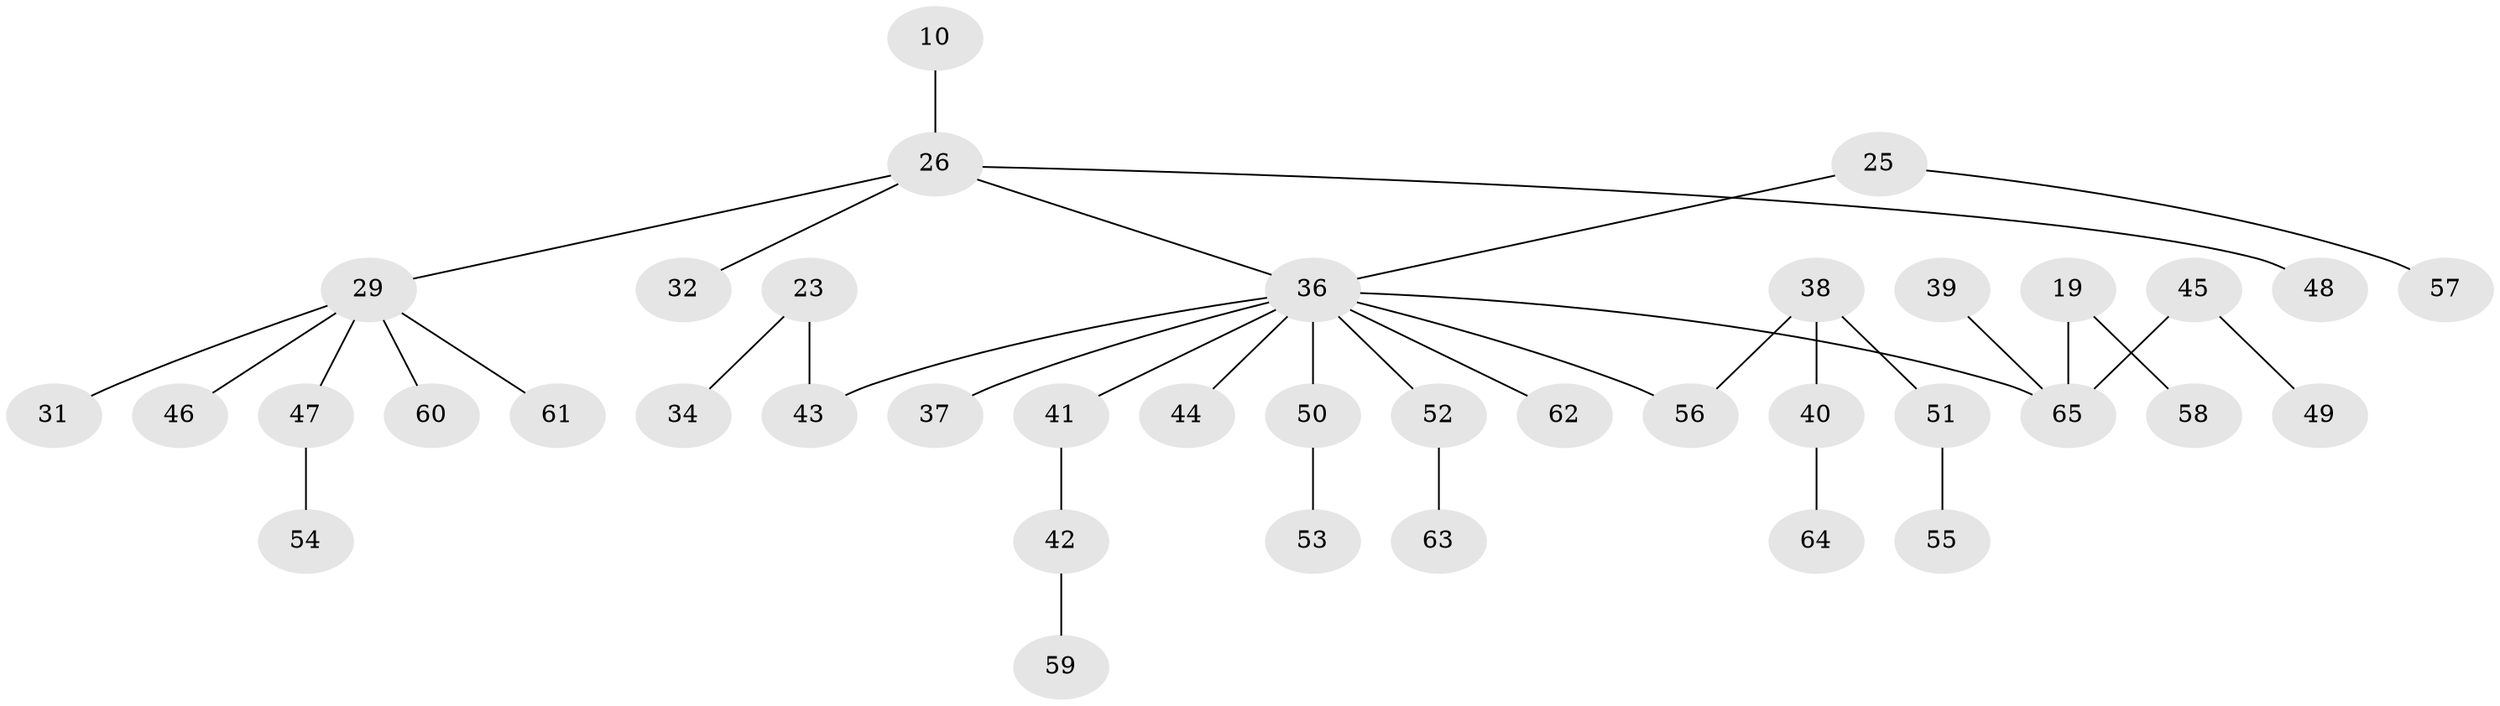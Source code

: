 // original degree distribution, {6: 0.03076923076923077, 4: 0.03076923076923077, 3: 0.2153846153846154, 2: 0.2923076923076923, 1: 0.4307692307692308}
// Generated by graph-tools (version 1.1) at 2025/56/03/04/25 21:56:41]
// undirected, 39 vertices, 38 edges
graph export_dot {
graph [start="1"]
  node [color=gray90,style=filled];
  10;
  19;
  23;
  25;
  26 [super="+3"];
  29 [super="+28"];
  31;
  32;
  34;
  36 [super="+12+14+21+24+35+33"];
  37;
  38;
  39;
  40;
  41;
  42;
  43 [super="+6"];
  44;
  45;
  46;
  47;
  48;
  49;
  50;
  51;
  52;
  53;
  54;
  55;
  56 [super="+30"];
  57;
  58;
  59;
  60;
  61;
  62;
  63;
  64;
  65 [super="+17"];
  10 -- 26;
  19 -- 58;
  19 -- 65;
  23 -- 34;
  23 -- 43;
  25 -- 57;
  25 -- 36;
  26 -- 32;
  26 -- 48;
  26 -- 36;
  26 -- 29;
  29 -- 31;
  29 -- 60;
  29 -- 61;
  29 -- 46;
  29 -- 47;
  36 -- 41;
  36 -- 37;
  36 -- 62;
  36 -- 65;
  36 -- 43;
  36 -- 44;
  36 -- 50;
  36 -- 52;
  36 -- 56;
  38 -- 40;
  38 -- 51;
  38 -- 56;
  39 -- 65;
  40 -- 64;
  41 -- 42;
  42 -- 59;
  45 -- 49;
  45 -- 65;
  47 -- 54;
  50 -- 53;
  51 -- 55;
  52 -- 63;
}
